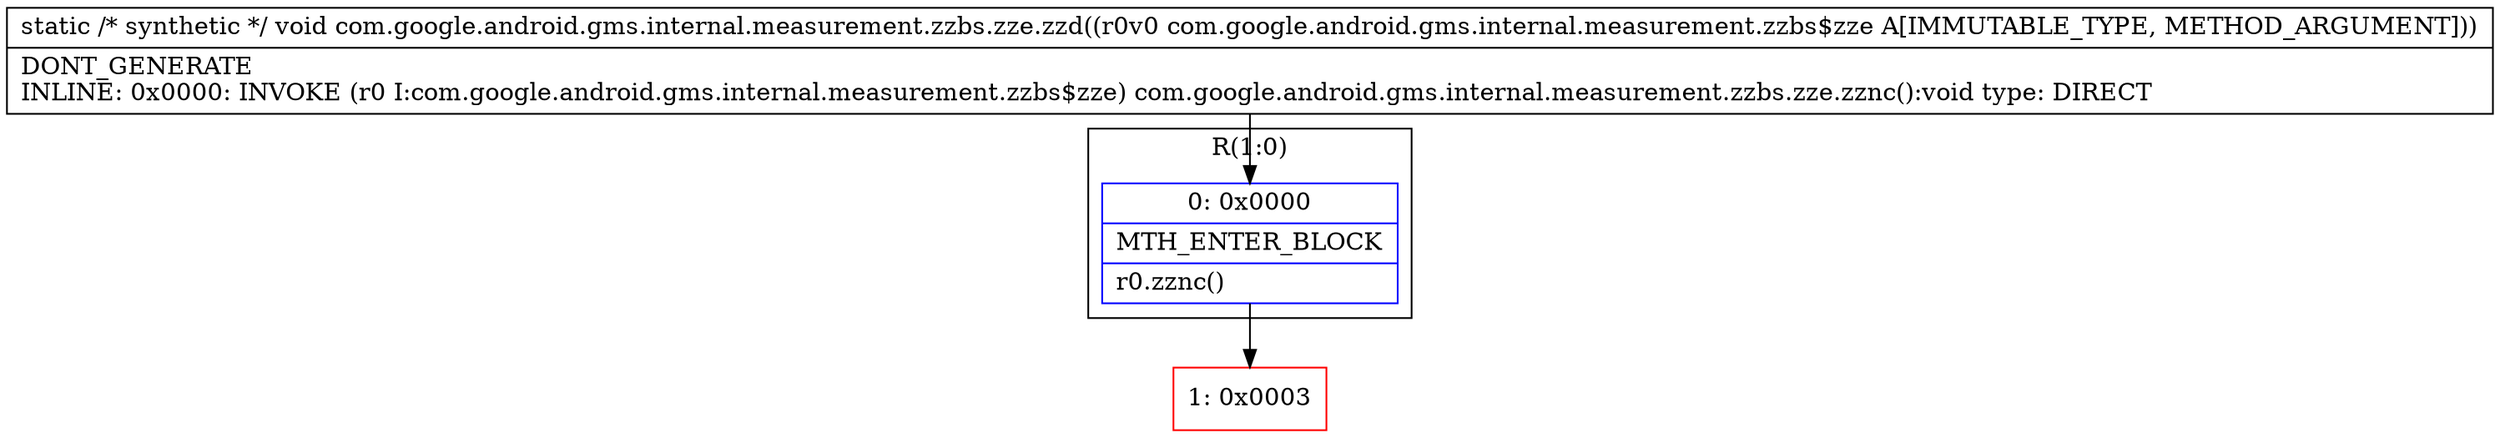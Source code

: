 digraph "CFG forcom.google.android.gms.internal.measurement.zzbs.zze.zzd(Lcom\/google\/android\/gms\/internal\/measurement\/zzbs$zze;)V" {
subgraph cluster_Region_1729380602 {
label = "R(1:0)";
node [shape=record,color=blue];
Node_0 [shape=record,label="{0\:\ 0x0000|MTH_ENTER_BLOCK\l|r0.zznc()\l}"];
}
Node_1 [shape=record,color=red,label="{1\:\ 0x0003}"];
MethodNode[shape=record,label="{static \/* synthetic *\/ void com.google.android.gms.internal.measurement.zzbs.zze.zzd((r0v0 com.google.android.gms.internal.measurement.zzbs$zze A[IMMUTABLE_TYPE, METHOD_ARGUMENT]))  | DONT_GENERATE\lINLINE: 0x0000: INVOKE  (r0 I:com.google.android.gms.internal.measurement.zzbs$zze) com.google.android.gms.internal.measurement.zzbs.zze.zznc():void type: DIRECT\l}"];
MethodNode -> Node_0;
Node_0 -> Node_1;
}

